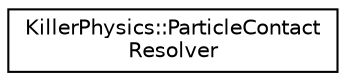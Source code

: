 digraph "Graphical Class Hierarchy"
{
  edge [fontname="Helvetica",fontsize="10",labelfontname="Helvetica",labelfontsize="10"];
  node [fontname="Helvetica",fontsize="10",shape=record];
  rankdir="LR";
  Node0 [label="KillerPhysics::ParticleContact\lResolver",height=0.2,width=0.4,color="black", fillcolor="white", style="filled",URL="$class_killer_physics_1_1_particle_contact_resolver.html"];
}

